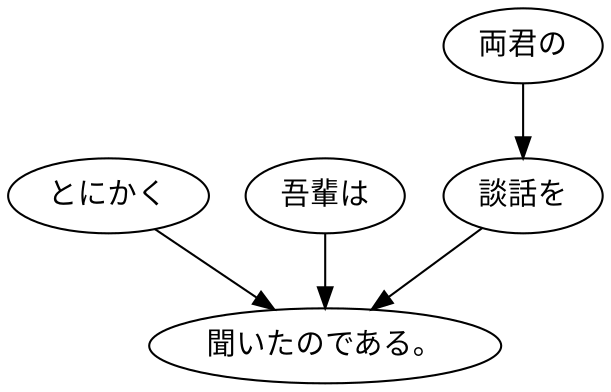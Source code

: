 digraph graph5227 {
	node0 [label="とにかく"];
	node1 [label="吾輩は"];
	node2 [label="両君の"];
	node3 [label="談話を"];
	node4 [label="聞いたのである。"];
	node0 -> node4;
	node1 -> node4;
	node2 -> node3;
	node3 -> node4;
}
